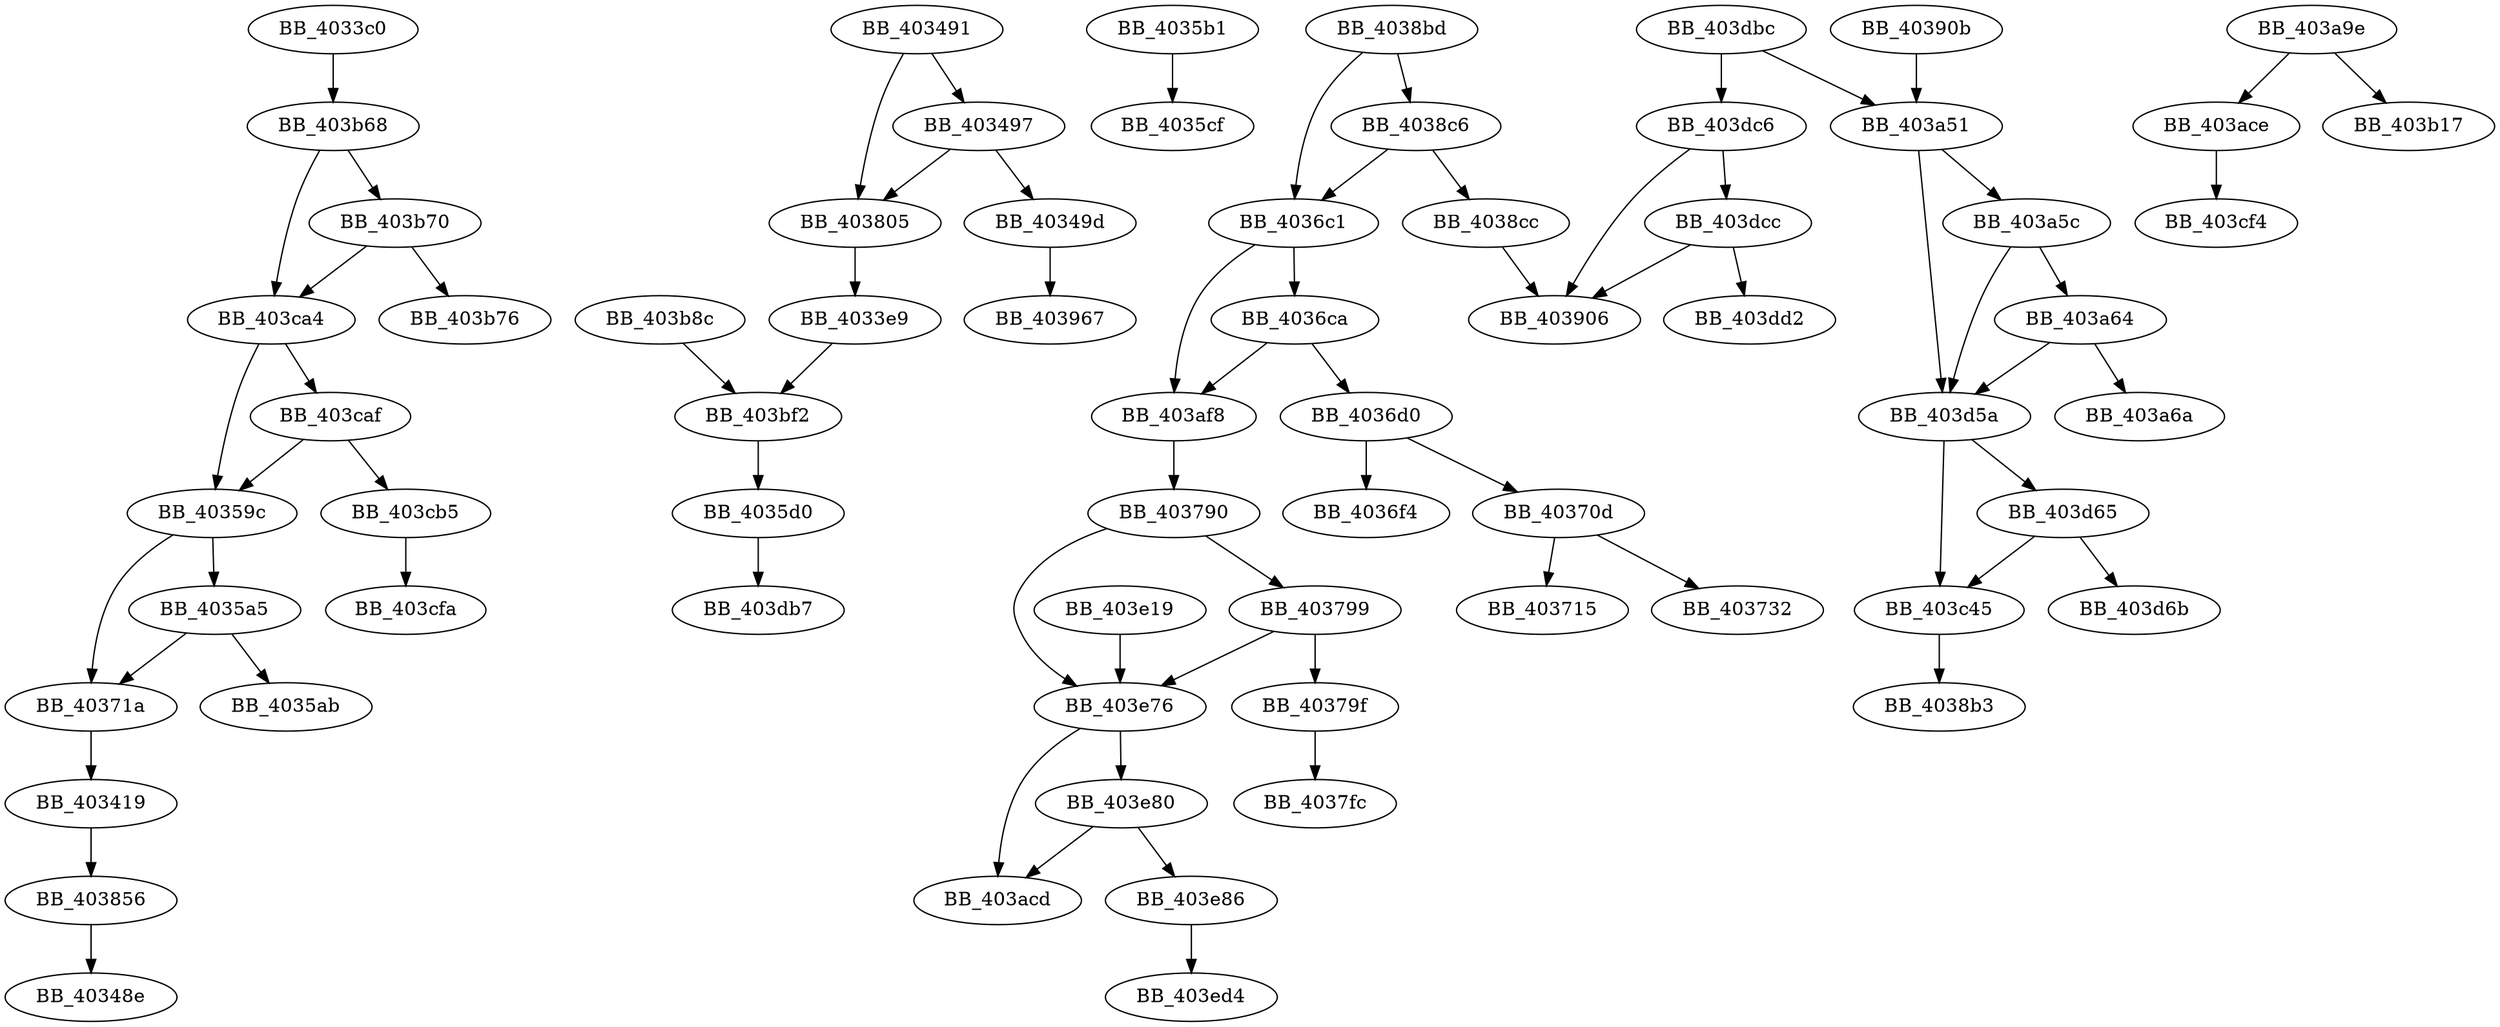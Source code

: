 DiGraph sub_4033C0{
BB_4033c0->BB_403b68
BB_4033e9->BB_403bf2
BB_403419->BB_403856
BB_403491->BB_403497
BB_403491->BB_403805
BB_403497->BB_40349d
BB_403497->BB_403805
BB_40349d->BB_403967
BB_40359c->BB_4035a5
BB_40359c->BB_40371a
BB_4035a5->BB_4035ab
BB_4035a5->BB_40371a
BB_4035b1->BB_4035cf
BB_4035d0->BB_403db7
BB_4036c1->BB_4036ca
BB_4036c1->BB_403af8
BB_4036ca->BB_4036d0
BB_4036ca->BB_403af8
BB_4036d0->BB_4036f4
BB_4036d0->BB_40370d
BB_40370d->BB_403715
BB_40370d->BB_403732
BB_40371a->BB_403419
BB_403790->BB_403799
BB_403790->BB_403e76
BB_403799->BB_40379f
BB_403799->BB_403e76
BB_40379f->BB_4037fc
BB_403805->BB_4033e9
BB_403856->BB_40348e
BB_4038bd->BB_4036c1
BB_4038bd->BB_4038c6
BB_4038c6->BB_4036c1
BB_4038c6->BB_4038cc
BB_4038cc->BB_403906
BB_40390b->BB_403a51
BB_403a51->BB_403a5c
BB_403a51->BB_403d5a
BB_403a5c->BB_403a64
BB_403a5c->BB_403d5a
BB_403a64->BB_403a6a
BB_403a64->BB_403d5a
BB_403a9e->BB_403ace
BB_403a9e->BB_403b17
BB_403ace->BB_403cf4
BB_403af8->BB_403790
BB_403b68->BB_403b70
BB_403b68->BB_403ca4
BB_403b70->BB_403b76
BB_403b70->BB_403ca4
BB_403b8c->BB_403bf2
BB_403bf2->BB_4035d0
BB_403c45->BB_4038b3
BB_403ca4->BB_40359c
BB_403ca4->BB_403caf
BB_403caf->BB_40359c
BB_403caf->BB_403cb5
BB_403cb5->BB_403cfa
BB_403d5a->BB_403c45
BB_403d5a->BB_403d65
BB_403d65->BB_403c45
BB_403d65->BB_403d6b
BB_403dbc->BB_403a51
BB_403dbc->BB_403dc6
BB_403dc6->BB_403906
BB_403dc6->BB_403dcc
BB_403dcc->BB_403906
BB_403dcc->BB_403dd2
BB_403e19->BB_403e76
BB_403e76->BB_403acd
BB_403e76->BB_403e80
BB_403e80->BB_403acd
BB_403e80->BB_403e86
BB_403e86->BB_403ed4
}
